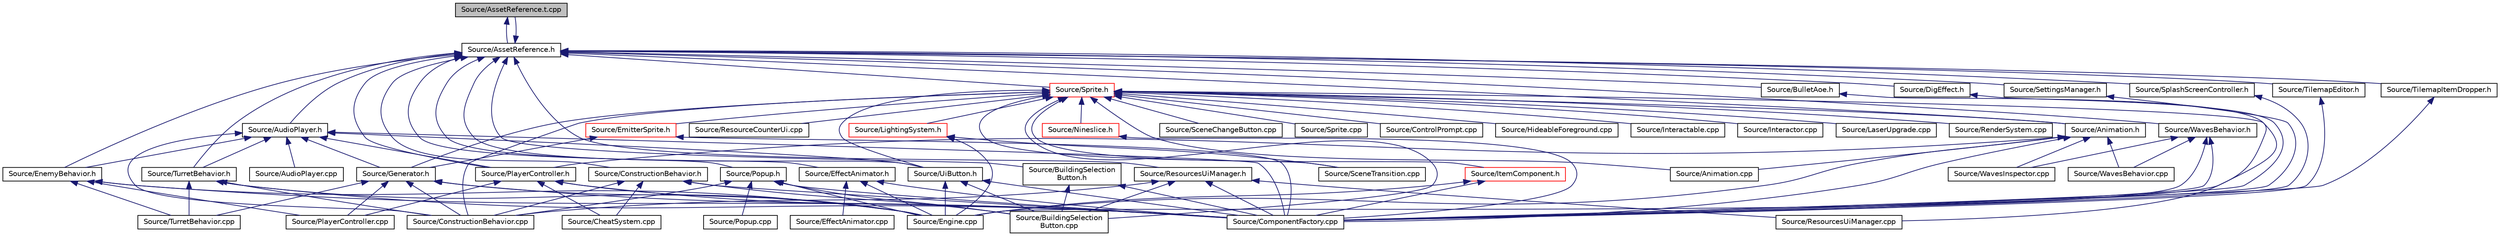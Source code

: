 digraph "Source/AssetReference.t.cpp"
{
 // LATEX_PDF_SIZE
  edge [fontname="Helvetica",fontsize="10",labelfontname="Helvetica",labelfontsize="10"];
  node [fontname="Helvetica",fontsize="10",shape=record];
  Node1 [label="Source/AssetReference.t.cpp",height=0.2,width=0.4,color="black", fillcolor="grey75", style="filled", fontcolor="black",tooltip="a reference to an Asset"];
  Node1 -> Node2 [dir="back",color="midnightblue",fontsize="10",style="solid"];
  Node2 [label="Source/AssetReference.h",height=0.2,width=0.4,color="black", fillcolor="white", style="filled",URL="$AssetReference_8h.html",tooltip="a reference to an Asset"];
  Node2 -> Node3 [dir="back",color="midnightblue",fontsize="10",style="solid"];
  Node3 [label="Source/Animation.h",height=0.2,width=0.4,color="black", fillcolor="white", style="filled",URL="$Animation_8h.html",tooltip="animation component class"];
  Node3 -> Node4 [dir="back",color="midnightblue",fontsize="10",style="solid"];
  Node4 [label="Source/Animation.cpp",height=0.2,width=0.4,color="black", fillcolor="white", style="filled",URL="$Animation_8cpp.html",tooltip="animation component implimentation"];
  Node3 -> Node5 [dir="back",color="midnightblue",fontsize="10",style="solid"];
  Node5 [label="Source/ComponentFactory.cpp",height=0.2,width=0.4,color="black", fillcolor="white", style="filled",URL="$ComponentFactory_8cpp.html",tooltip="Definitions for the component factory class."];
  Node3 -> Node6 [dir="back",color="midnightblue",fontsize="10",style="solid"];
  Node6 [label="Source/Engine.cpp",height=0.2,width=0.4,color="black", fillcolor="white", style="filled",URL="$Engine_8cpp.html",tooltip="Engine class."];
  Node3 -> Node7 [dir="back",color="midnightblue",fontsize="10",style="solid"];
  Node7 [label="Source/PlayerController.h",height=0.2,width=0.4,color="black", fillcolor="white", style="filled",URL="$PlayerController_8h.html",tooltip="PlayerController Behaviour Class."];
  Node7 -> Node8 [dir="back",color="midnightblue",fontsize="10",style="solid"];
  Node8 [label="Source/CheatSystem.cpp",height=0.2,width=0.4,color="black", fillcolor="white", style="filled",URL="$CheatSystem_8cpp.html",tooltip="CheatSystem Class definition."];
  Node7 -> Node5 [dir="back",color="midnightblue",fontsize="10",style="solid"];
  Node7 -> Node6 [dir="back",color="midnightblue",fontsize="10",style="solid"];
  Node7 -> Node9 [dir="back",color="midnightblue",fontsize="10",style="solid"];
  Node9 [label="Source/PlayerController.cpp",height=0.2,width=0.4,color="black", fillcolor="white", style="filled",URL="$PlayerController_8cpp.html",tooltip="PlayerController Behaviour Class."];
  Node3 -> Node10 [dir="back",color="midnightblue",fontsize="10",style="solid"];
  Node10 [label="Source/WavesBehavior.cpp",height=0.2,width=0.4,color="black", fillcolor="white", style="filled",URL="$WavesBehavior_8cpp.html",tooltip="Definitions for wave and spawning behavior."];
  Node3 -> Node11 [dir="back",color="midnightblue",fontsize="10",style="solid"];
  Node11 [label="Source/WavesInspector.cpp",height=0.2,width=0.4,color="black", fillcolor="white", style="filled",URL="$WavesInspector_8cpp.html",tooltip="Definitions for wave and spawning editing in game."];
  Node2 -> Node1 [dir="back",color="midnightblue",fontsize="10",style="solid"];
  Node2 -> Node12 [dir="back",color="midnightblue",fontsize="10",style="solid"];
  Node12 [label="Source/AudioPlayer.h",height=0.2,width=0.4,color="black", fillcolor="white", style="filled",URL="$AudioPlayer_8h.html",tooltip="Component that plays audio."];
  Node12 -> Node13 [dir="back",color="midnightblue",fontsize="10",style="solid"];
  Node13 [label="Source/AudioPlayer.cpp",height=0.2,width=0.4,color="black", fillcolor="white", style="filled",URL="$AudioPlayer_8cpp.html",tooltip="Component that plays audio."];
  Node12 -> Node5 [dir="back",color="midnightblue",fontsize="10",style="solid"];
  Node12 -> Node14 [dir="back",color="midnightblue",fontsize="10",style="solid"];
  Node14 [label="Source/ConstructionBehavior.cpp",height=0.2,width=0.4,color="black", fillcolor="white", style="filled",URL="$ConstructionBehavior_8cpp.html",tooltip="handles the construction of towers and modification of terrain"];
  Node12 -> Node15 [dir="back",color="midnightblue",fontsize="10",style="solid"];
  Node15 [label="Source/EnemyBehavior.h",height=0.2,width=0.4,color="black", fillcolor="white", style="filled",URL="$EnemyBehavior_8h_source.html",tooltip=" "];
  Node15 -> Node5 [dir="back",color="midnightblue",fontsize="10",style="solid"];
  Node15 -> Node6 [dir="back",color="midnightblue",fontsize="10",style="solid"];
  Node15 -> Node9 [dir="back",color="midnightblue",fontsize="10",style="solid"];
  Node15 -> Node16 [dir="back",color="midnightblue",fontsize="10",style="solid"];
  Node16 [label="Source/TurretBehavior.cpp",height=0.2,width=0.4,color="black", fillcolor="white", style="filled",URL="$TurretBehavior_8cpp.html",tooltip="Behavior Compenent for Basic Turret"];
  Node12 -> Node17 [dir="back",color="midnightblue",fontsize="10",style="solid"];
  Node17 [label="Source/Generator.h",height=0.2,width=0.4,color="black", fillcolor="white", style="filled",URL="$Generator_8h_source.html",tooltip=" "];
  Node17 -> Node5 [dir="back",color="midnightblue",fontsize="10",style="solid"];
  Node17 -> Node14 [dir="back",color="midnightblue",fontsize="10",style="solid"];
  Node17 -> Node6 [dir="back",color="midnightblue",fontsize="10",style="solid"];
  Node17 -> Node9 [dir="back",color="midnightblue",fontsize="10",style="solid"];
  Node17 -> Node16 [dir="back",color="midnightblue",fontsize="10",style="solid"];
  Node12 -> Node7 [dir="back",color="midnightblue",fontsize="10",style="solid"];
  Node12 -> Node18 [dir="back",color="midnightblue",fontsize="10",style="solid"];
  Node18 [label="Source/TurretBehavior.h",height=0.2,width=0.4,color="black", fillcolor="white", style="filled",URL="$TurretBehavior_8h_source.html",tooltip=" "];
  Node18 -> Node5 [dir="back",color="midnightblue",fontsize="10",style="solid"];
  Node18 -> Node14 [dir="back",color="midnightblue",fontsize="10",style="solid"];
  Node18 -> Node6 [dir="back",color="midnightblue",fontsize="10",style="solid"];
  Node18 -> Node16 [dir="back",color="midnightblue",fontsize="10",style="solid"];
  Node12 -> Node19 [dir="back",color="midnightblue",fontsize="10",style="solid"];
  Node19 [label="Source/UiButton.h",height=0.2,width=0.4,color="black", fillcolor="white", style="filled",URL="$UiButton_8h.html",tooltip="Ui Button that sends an event when clicked."];
  Node19 -> Node20 [dir="back",color="midnightblue",fontsize="10",style="solid"];
  Node20 [label="Source/BuildingSelection\lButton.cpp",height=0.2,width=0.4,color="black", fillcolor="white", style="filled",URL="$BuildingSelectionButton_8cpp.html",tooltip="button that selects which building the ConstructionManager should place"];
  Node19 -> Node5 [dir="back",color="midnightblue",fontsize="10",style="solid"];
  Node19 -> Node6 [dir="back",color="midnightblue",fontsize="10",style="solid"];
  Node2 -> Node21 [dir="back",color="midnightblue",fontsize="10",style="solid"];
  Node21 [label="Source/BuildingSelection\lButton.h",height=0.2,width=0.4,color="black", fillcolor="white", style="filled",URL="$BuildingSelectionButton_8h.html",tooltip="button that selects which building the ConstructionManager should place"];
  Node21 -> Node20 [dir="back",color="midnightblue",fontsize="10",style="solid"];
  Node21 -> Node5 [dir="back",color="midnightblue",fontsize="10",style="solid"];
  Node2 -> Node22 [dir="back",color="midnightblue",fontsize="10",style="solid"];
  Node22 [label="Source/BulletAoe.h",height=0.2,width=0.4,color="black", fillcolor="white", style="filled",URL="$BulletAoe_8h_source.html",tooltip=" "];
  Node22 -> Node5 [dir="back",color="midnightblue",fontsize="10",style="solid"];
  Node2 -> Node23 [dir="back",color="midnightblue",fontsize="10",style="solid"];
  Node23 [label="Source/ConstructionBehavior.h",height=0.2,width=0.4,color="black", fillcolor="white", style="filled",URL="$ConstructionBehavior_8h.html",tooltip="handles the construction of towers and modification of terrain"];
  Node23 -> Node20 [dir="back",color="midnightblue",fontsize="10",style="solid"];
  Node23 -> Node8 [dir="back",color="midnightblue",fontsize="10",style="solid"];
  Node23 -> Node5 [dir="back",color="midnightblue",fontsize="10",style="solid"];
  Node23 -> Node14 [dir="back",color="midnightblue",fontsize="10",style="solid"];
  Node2 -> Node24 [dir="back",color="midnightblue",fontsize="10",style="solid"];
  Node24 [label="Source/DigEffect.h",height=0.2,width=0.4,color="black", fillcolor="white", style="filled",URL="$DigEffect_8h_source.html",tooltip=" "];
  Node24 -> Node5 [dir="back",color="midnightblue",fontsize="10",style="solid"];
  Node2 -> Node25 [dir="back",color="midnightblue",fontsize="10",style="solid"];
  Node25 [label="Source/EffectAnimator.h",height=0.2,width=0.4,color="black", fillcolor="white", style="filled",URL="$EffectAnimator_8h.html",tooltip="Component that animates a Transform's matrix."];
  Node25 -> Node5 [dir="back",color="midnightblue",fontsize="10",style="solid"];
  Node25 -> Node26 [dir="back",color="midnightblue",fontsize="10",style="solid"];
  Node26 [label="Source/EffectAnimator.cpp",height=0.2,width=0.4,color="black", fillcolor="white", style="filled",URL="$EffectAnimator_8cpp.html",tooltip="Component that animates a Transform's matrix."];
  Node25 -> Node6 [dir="back",color="midnightblue",fontsize="10",style="solid"];
  Node2 -> Node15 [dir="back",color="midnightblue",fontsize="10",style="solid"];
  Node2 -> Node7 [dir="back",color="midnightblue",fontsize="10",style="solid"];
  Node2 -> Node27 [dir="back",color="midnightblue",fontsize="10",style="solid"];
  Node27 [label="Source/Popup.h",height=0.2,width=0.4,color="black", fillcolor="white", style="filled",URL="$Popup_8h.html",tooltip="A popup is a behavior that will show a popup when a button is pressed."];
  Node27 -> Node20 [dir="back",color="midnightblue",fontsize="10",style="solid"];
  Node27 -> Node5 [dir="back",color="midnightblue",fontsize="10",style="solid"];
  Node27 -> Node14 [dir="back",color="midnightblue",fontsize="10",style="solid"];
  Node27 -> Node6 [dir="back",color="midnightblue",fontsize="10",style="solid"];
  Node27 -> Node28 [dir="back",color="midnightblue",fontsize="10",style="solid"];
  Node28 [label="Source/Popup.cpp",height=0.2,width=0.4,color="black", fillcolor="white", style="filled",URL="$Popup_8cpp.html",tooltip="DESCRIPTION HERE."];
  Node2 -> Node29 [dir="back",color="midnightblue",fontsize="10",style="solid"];
  Node29 [label="Source/ResourcesUiManager.h",height=0.2,width=0.4,color="black", fillcolor="white", style="filled",URL="$ResourcesUiManager_8h.html",tooltip="Component that manages the UI for displaying what resources a player currently has."];
  Node29 -> Node20 [dir="back",color="midnightblue",fontsize="10",style="solid"];
  Node29 -> Node5 [dir="back",color="midnightblue",fontsize="10",style="solid"];
  Node29 -> Node14 [dir="back",color="midnightblue",fontsize="10",style="solid"];
  Node29 -> Node30 [dir="back",color="midnightblue",fontsize="10",style="solid"];
  Node30 [label="Source/ResourcesUiManager.cpp",height=0.2,width=0.4,color="black", fillcolor="white", style="filled",URL="$ResourcesUiManager_8cpp.html",tooltip="Component that manages the UI for displaying what resources a player currently has."];
  Node2 -> Node31 [dir="back",color="midnightblue",fontsize="10",style="solid"];
  Node31 [label="Source/SettingsManager.h",height=0.2,width=0.4,color="black", fillcolor="white", style="filled",URL="$SettingsManager_8h.html",tooltip="Settings Manager Class."];
  Node31 -> Node5 [dir="back",color="midnightblue",fontsize="10",style="solid"];
  Node2 -> Node32 [dir="back",color="midnightblue",fontsize="10",style="solid"];
  Node32 [label="Source/SplashScreenController.h",height=0.2,width=0.4,color="black", fillcolor="white", style="filled",URL="$SplashScreenController_8h_source.html",tooltip=" "];
  Node32 -> Node5 [dir="back",color="midnightblue",fontsize="10",style="solid"];
  Node2 -> Node33 [dir="back",color="midnightblue",fontsize="10",style="solid"];
  Node33 [label="Source/Sprite.h",height=0.2,width=0.4,color="red", fillcolor="white", style="filled",URL="$Sprite_8h_source.html",tooltip=" "];
  Node33 -> Node4 [dir="back",color="midnightblue",fontsize="10",style="solid"];
  Node33 -> Node3 [dir="back",color="midnightblue",fontsize="10",style="solid"];
  Node33 -> Node20 [dir="back",color="midnightblue",fontsize="10",style="solid"];
  Node33 -> Node14 [dir="back",color="midnightblue",fontsize="10",style="solid"];
  Node33 -> Node34 [dir="back",color="midnightblue",fontsize="10",style="solid"];
  Node34 [label="Source/ControlPrompt.cpp",height=0.2,width=0.4,color="black", fillcolor="white", style="filled",URL="$ControlPrompt_8cpp.html",tooltip="Displays a control prompt for an ActionReference."];
  Node33 -> Node35 [dir="back",color="midnightblue",fontsize="10",style="solid"];
  Node35 [label="Source/EmitterSprite.h",height=0.2,width=0.4,color="red", fillcolor="white", style="filled",URL="$EmitterSprite_8h.html",tooltip="Renders particles using data from SSBO."];
  Node35 -> Node5 [dir="back",color="midnightblue",fontsize="10",style="solid"];
  Node35 -> Node17 [dir="back",color="midnightblue",fontsize="10",style="solid"];
  Node33 -> Node17 [dir="back",color="midnightblue",fontsize="10",style="solid"];
  Node33 -> Node37 [dir="back",color="midnightblue",fontsize="10",style="solid"];
  Node37 [label="Source/HideableForeground.cpp",height=0.2,width=0.4,color="black", fillcolor="white", style="filled",URL="$HideableForeground_8cpp.html",tooltip="Component that hides an attached Sprite when it overlaps something."];
  Node33 -> Node38 [dir="back",color="midnightblue",fontsize="10",style="solid"];
  Node38 [label="Source/Interactable.cpp",height=0.2,width=0.4,color="black", fillcolor="white", style="filled",URL="$Interactable_8cpp.html",tooltip="Component which can be interacted with by pressing a button when nearby."];
  Node33 -> Node39 [dir="back",color="midnightblue",fontsize="10",style="solid"];
  Node39 [label="Source/Interactor.cpp",height=0.2,width=0.4,color="black", fillcolor="white", style="filled",URL="$Interactor_8cpp.html",tooltip="Behavior that can interact with nearby Interactable Components."];
  Node33 -> Node40 [dir="back",color="midnightblue",fontsize="10",style="solid"];
  Node40 [label="Source/ItemComponent.h",height=0.2,width=0.4,color="red", fillcolor="white", style="filled",URL="$ItemComponent_8h.html",tooltip="Item in the world that can be picked up."];
  Node40 -> Node5 [dir="back",color="midnightblue",fontsize="10",style="solid"];
  Node40 -> Node6 [dir="back",color="midnightblue",fontsize="10",style="solid"];
  Node33 -> Node43 [dir="back",color="midnightblue",fontsize="10",style="solid"];
  Node43 [label="Source/LaserUpgrade.cpp",height=0.2,width=0.4,color="black", fillcolor="white", style="filled",URL="$LaserUpgrade_8cpp.html",tooltip="collectable upgrade to the player's MiningLaser"];
  Node33 -> Node44 [dir="back",color="midnightblue",fontsize="10",style="solid"];
  Node44 [label="Source/LightingSystem.h",height=0.2,width=0.4,color="red", fillcolor="white", style="filled",URL="$LightingSystem_8h.html",tooltip="Lighting system interface."];
  Node44 -> Node6 [dir="back",color="midnightblue",fontsize="10",style="solid"];
  Node44 -> Node47 [dir="back",color="midnightblue",fontsize="10",style="solid"];
  Node47 [label="Source/SceneTransition.cpp",height=0.2,width=0.4,color="black", fillcolor="white", style="filled",URL="$SceneTransition_8cpp.html",tooltip="fades a texture out and in when transitioning between scenes"];
  Node33 -> Node48 [dir="back",color="midnightblue",fontsize="10",style="solid"];
  Node48 [label="Source/Nineslice.h",height=0.2,width=0.4,color="red", fillcolor="white", style="filled",URL="$Nineslice_8h.html",tooltip="sprite that renders a nineslice"];
  Node48 -> Node5 [dir="back",color="midnightblue",fontsize="10",style="solid"];
  Node33 -> Node50 [dir="back",color="midnightblue",fontsize="10",style="solid"];
  Node50 [label="Source/RenderSystem.cpp",height=0.2,width=0.4,color="black", fillcolor="white", style="filled",URL="$RenderSystem_8cpp.html",tooltip="System responsible for drawing sprites and basic shapes."];
  Node33 -> Node51 [dir="back",color="midnightblue",fontsize="10",style="solid"];
  Node51 [label="Source/ResourceCounterUi.cpp",height=0.2,width=0.4,color="black", fillcolor="white", style="filled",URL="$ResourceCounterUi_8cpp.html",tooltip="Ui Component that displays a resource sprite and a count."];
  Node33 -> Node30 [dir="back",color="midnightblue",fontsize="10",style="solid"];
  Node33 -> Node52 [dir="back",color="midnightblue",fontsize="10",style="solid"];
  Node52 [label="Source/SceneChangeButton.cpp",height=0.2,width=0.4,color="black", fillcolor="white", style="filled",URL="$SceneChangeButton_8cpp.html",tooltip="Component that changes the scene when clicked."];
  Node33 -> Node47 [dir="back",color="midnightblue",fontsize="10",style="solid"];
  Node33 -> Node53 [dir="back",color="midnightblue",fontsize="10",style="solid"];
  Node53 [label="Source/Sprite.cpp",height=0.2,width=0.4,color="black", fillcolor="white", style="filled",URL="$Sprite_8cpp.html",tooltip="Implementation of Sprite component."];
  Node33 -> Node19 [dir="back",color="midnightblue",fontsize="10",style="solid"];
  Node2 -> Node60 [dir="back",color="midnightblue",fontsize="10",style="solid"];
  Node60 [label="Source/TilemapEditor.h",height=0.2,width=0.4,color="black", fillcolor="white", style="filled",URL="$TilemapEditor_8h.html",tooltip="Component that allows direct editing of a Tilemap."];
  Node60 -> Node5 [dir="back",color="midnightblue",fontsize="10",style="solid"];
  Node2 -> Node61 [dir="back",color="midnightblue",fontsize="10",style="solid"];
  Node61 [label="Source/TilemapItemDropper.h",height=0.2,width=0.4,color="black", fillcolor="white", style="filled",URL="$TilemapItemDropper_8h.html",tooltip="Drops an item whenever a tile is broken."];
  Node61 -> Node5 [dir="back",color="midnightblue",fontsize="10",style="solid"];
  Node2 -> Node18 [dir="back",color="midnightblue",fontsize="10",style="solid"];
  Node2 -> Node19 [dir="back",color="midnightblue",fontsize="10",style="solid"];
  Node2 -> Node62 [dir="back",color="midnightblue",fontsize="10",style="solid"];
  Node62 [label="Source/WavesBehavior.h",height=0.2,width=0.4,color="black", fillcolor="white", style="filled",URL="$WavesBehavior_8h_source.html",tooltip=" "];
  Node62 -> Node5 [dir="back",color="midnightblue",fontsize="10",style="solid"];
  Node62 -> Node6 [dir="back",color="midnightblue",fontsize="10",style="solid"];
  Node62 -> Node10 [dir="back",color="midnightblue",fontsize="10",style="solid"];
  Node62 -> Node11 [dir="back",color="midnightblue",fontsize="10",style="solid"];
}
